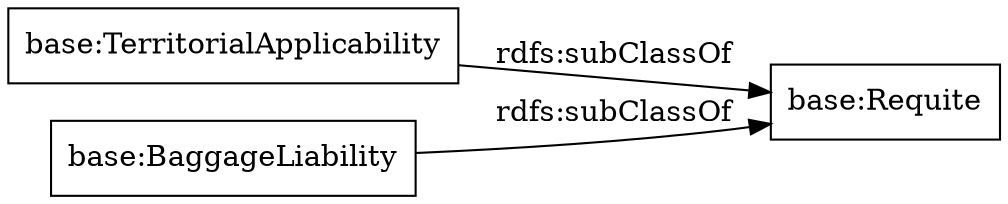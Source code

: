 digraph ar2dtool_diagram { 
rankdir=LR;
size="1000"
node [shape = rectangle, color="black"]; "base:TerritorialApplicability" "base:Requite" "base:BaggageLiability" ; /*classes style*/
	"base:TerritorialApplicability" -> "base:Requite" [ label = "rdfs:subClassOf" ];
	"base:BaggageLiability" -> "base:Requite" [ label = "rdfs:subClassOf" ];

}
